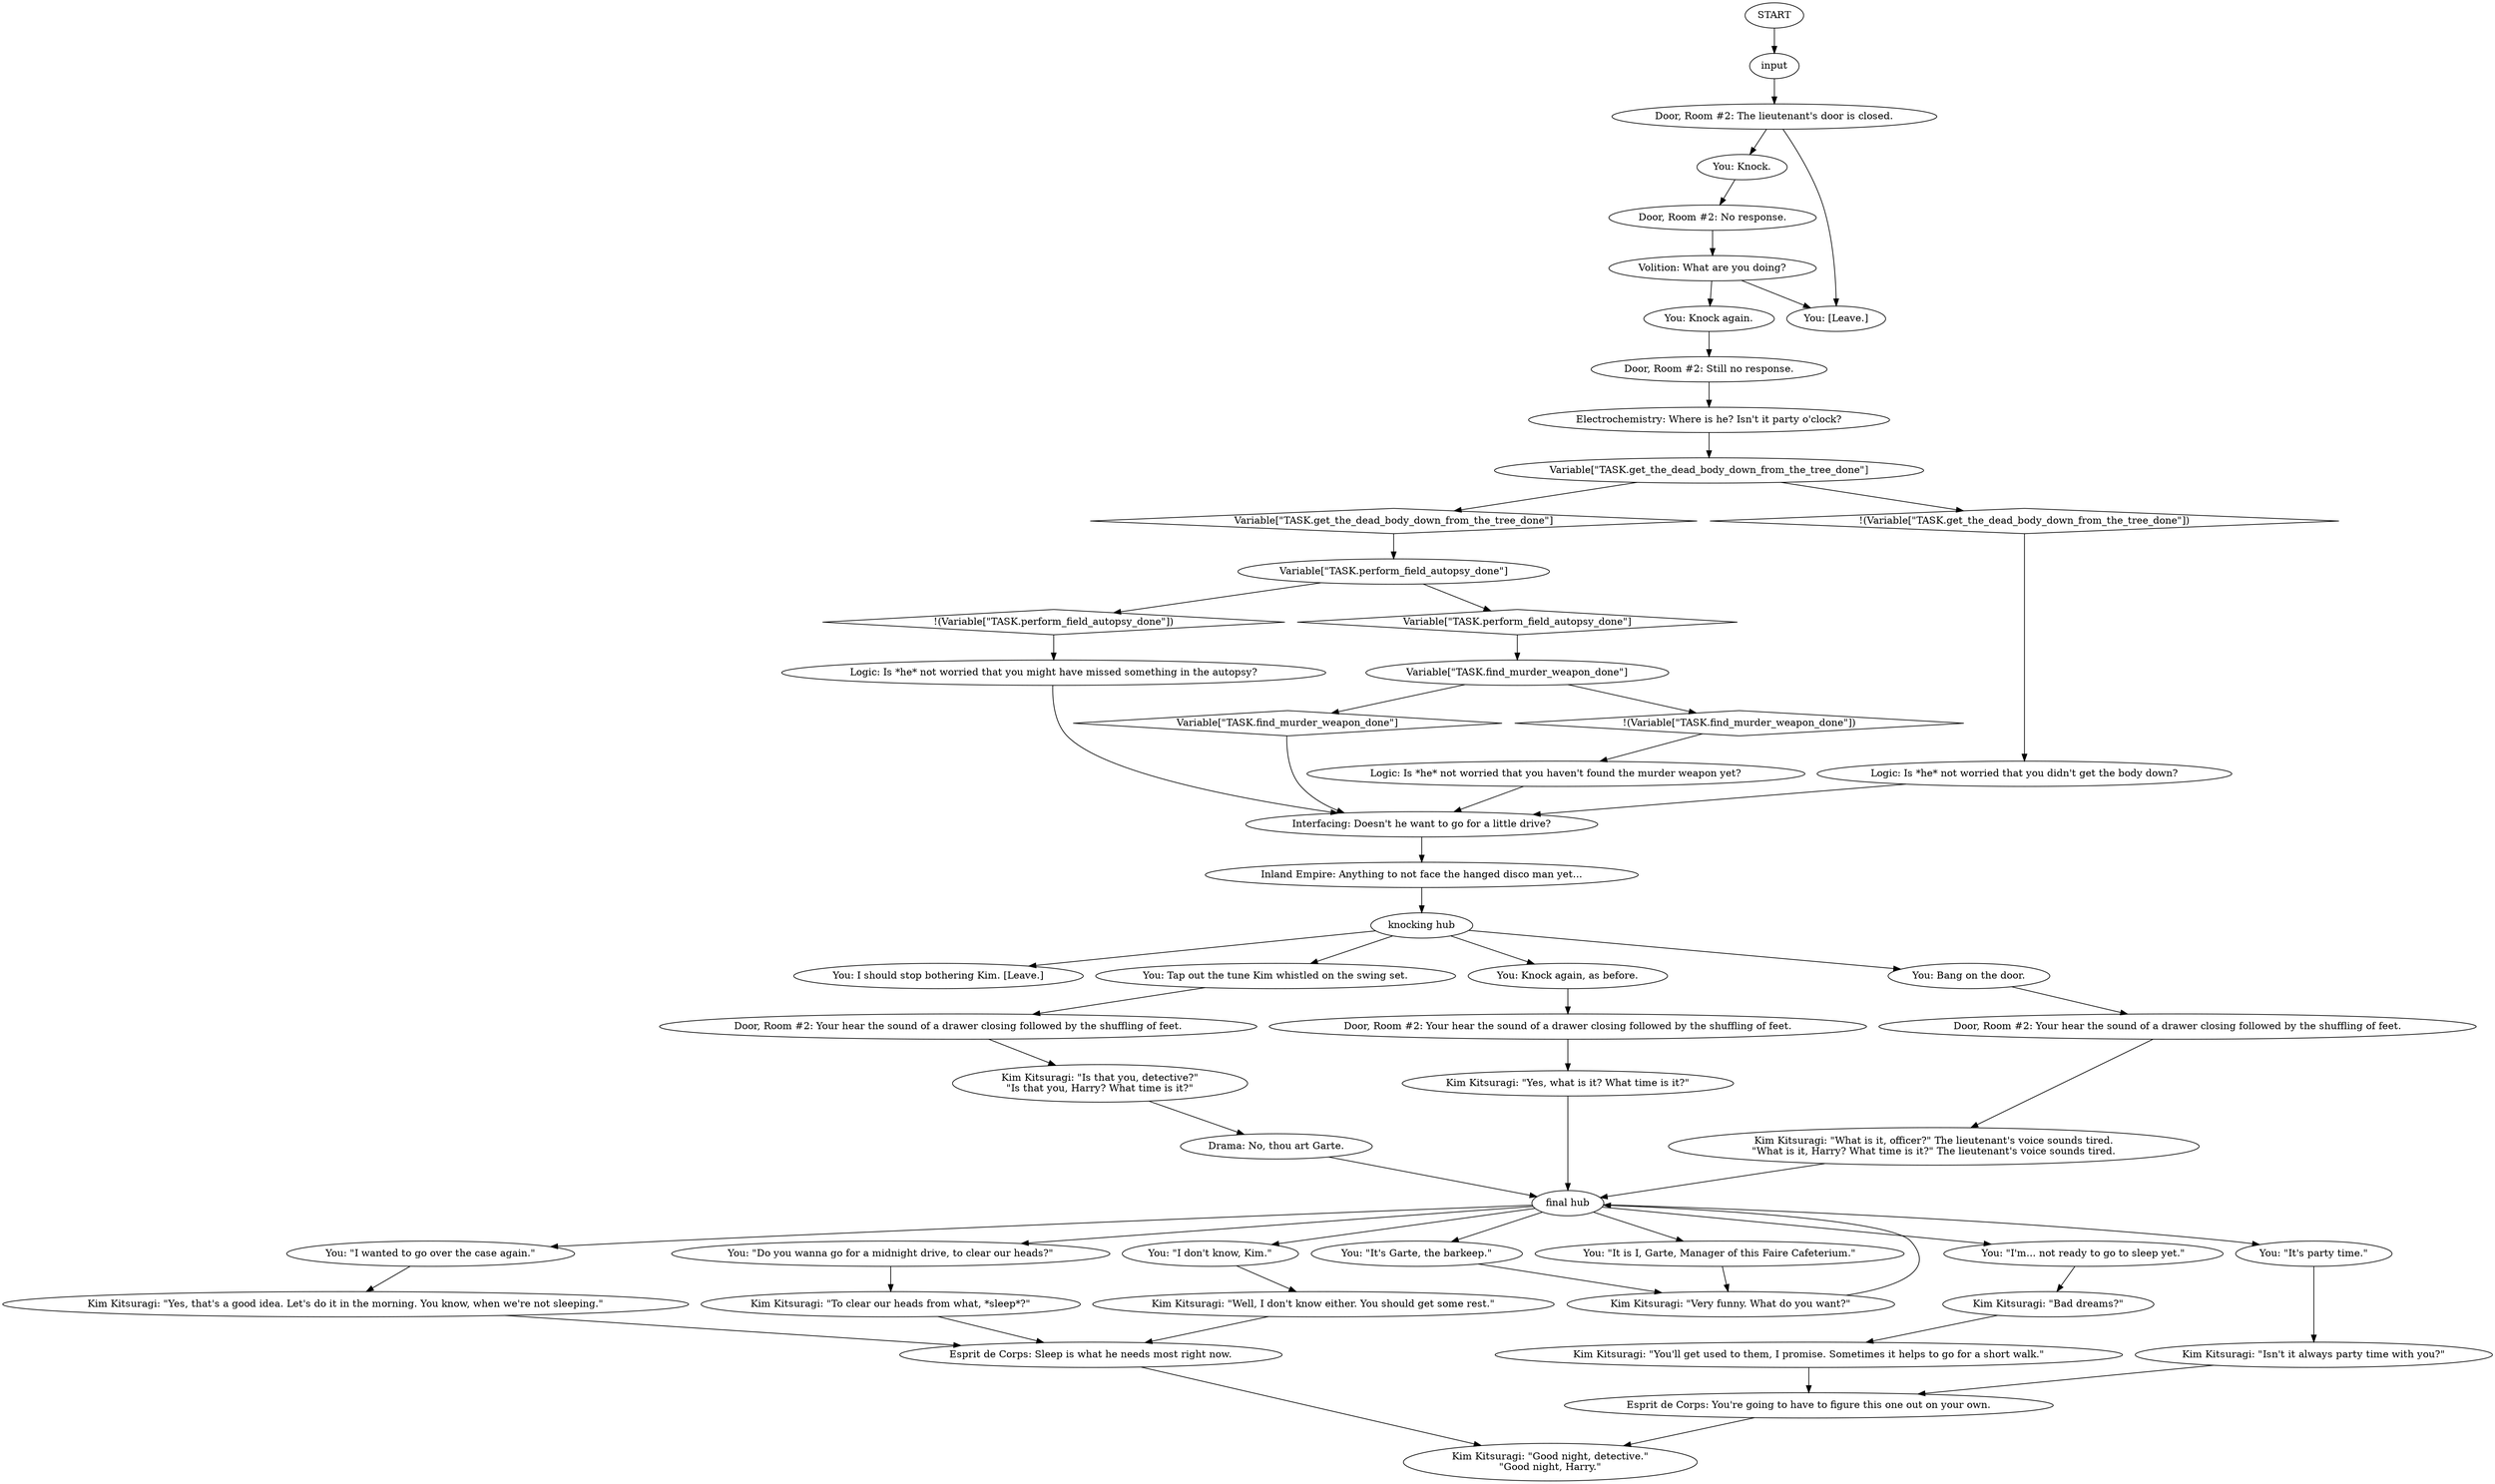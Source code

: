 # Helen - EasterEggs / Flow – WHIRLING / KIM DOOR
# Knocking on Kim's door.
# ==================================================
digraph G {
	  0 [label="START"];
	  1 [label="input"];
	  2 [label="Variable[\"TASK.find_murder_weapon_done\"]"];
	  3 [label="Variable[\"TASK.find_murder_weapon_done\"]", shape=diamond];
	  4 [label="!(Variable[\"TASK.find_murder_weapon_done\"])", shape=diamond];
	  5 [label="Door, Room #2: Your hear the sound of a drawer closing followed by the shuffling of feet."];
	  6 [label="Electrochemistry: Where is he? Isn't it party o'clock?"];
	  7 [label="Variable[\"TASK.perform_field_autopsy_done\"]"];
	  8 [label="Variable[\"TASK.perform_field_autopsy_done\"]", shape=diamond];
	  9 [label="!(Variable[\"TASK.perform_field_autopsy_done\"])", shape=diamond];
	  10 [label="Door, Room #2: Your hear the sound of a drawer closing followed by the shuffling of feet."];
	  11 [label="You: \"Do you wanna go for a midnight drive, to clear our heads?\""];
	  12 [label="Kim Kitsuragi: \"Very funny. What do you want?\""];
	  13 [label="Kim Kitsuragi: \"Isn't it always party time with you?\""];
	  14 [label="You: \"It's party time.\""];
	  15 [label="Inland Empire: Anything to not face the hanged disco man yet..."];
	  16 [label="Esprit de Corps: You're going to have to figure this one out on your own."];
	  17 [label="Kim Kitsuragi: \"Well, I don't know either. You should get some rest.\""];
	  18 [label="Logic: Is *he* not worried that you might have missed something in the autopsy?"];
	  19 [label="final hub"];
	  20 [label="Kim Kitsuragi: \"Bad dreams?\""];
	  21 [label="Logic: Is *he* not worried that you didn't get the body down?"];
	  22 [label="Kim Kitsuragi: \"Yes, that's a good idea. Let's do it in the morning. You know, when we're not sleeping.\""];
	  23 [label="Kim Kitsuragi: \"To clear our heads from what, *sleep*?\""];
	  24 [label="You: \"I don't know, Kim.\""];
	  25 [label="Variable[\"TASK.get_the_dead_body_down_from_the_tree_done\"]"];
	  26 [label="Variable[\"TASK.get_the_dead_body_down_from_the_tree_done\"]", shape=diamond];
	  27 [label="!(Variable[\"TASK.get_the_dead_body_down_from_the_tree_done\"])", shape=diamond];
	  28 [label="You: Knock."];
	  29 [label="Kim Kitsuragi: \"What is it, officer?\" The lieutenant's voice sounds tired.\n\"What is it, Harry? What time is it?\" The lieutenant's voice sounds tired."];
	  30 [label="Door, Room #2: The lieutenant's door is closed."];
	  31 [label="Door, Room #2: Still no response."];
	  32 [label="Kim Kitsuragi: \"You'll get used to them, I promise. Sometimes it helps to go for a short walk.\""];
	  33 [label="You: \"I wanted to go over the case again.\""];
	  34 [label="You: I should stop bothering Kim. [Leave.]"];
	  35 [label="Kim Kitsuragi: \"Is that you, detective?\"\n\"Is that you, Harry? What time is it?\""];
	  36 [label="Kim Kitsuragi: \"Good night, detective.\"\n\"Good night, Harry.\""];
	  37 [label="Door, Room #2: Your hear the sound of a drawer closing followed by the shuffling of feet."];
	  38 [label="Kim Kitsuragi: \"Yes, what is it? What time is it?\""];
	  39 [label="You: [Leave.]"];
	  40 [label="Door, Room #2: No response."];
	  41 [label="You: Tap out the tune Kim whistled on the swing set."];
	  43 [label="You: Knock again, as before."];
	  44 [label="Logic: Is *he* not worried that you haven't found the murder weapon yet?"];
	  45 [label="You: \"It's Garte, the barkeep.\""];
	  46 [label="knocking hub"];
	  47 [label="Volition: What are you doing?"];
	  48 [label="Interfacing: Doesn't he want to go for a little drive?"];
	  49 [label="You: Bang on the door."];
	  50 [label="Drama: No, thou art Garte."];
	  51 [label="You: Knock again."];
	  52 [label="You: \"I'm... not ready to go to sleep yet.\""];
	  53 [label="You: \"It is I, Garte, Manager of this Faire Cafeterium.\""];
	  54 [label="Esprit de Corps: Sleep is what he needs most right now."];
	  0 -> 1
	  1 -> 30
	  2 -> 3
	  2 -> 4
	  3 -> 48
	  4 -> 44
	  5 -> 29
	  6 -> 25
	  7 -> 8
	  7 -> 9
	  8 -> 2
	  9 -> 18
	  10 -> 35
	  11 -> 23
	  12 -> 19
	  13 -> 16
	  14 -> 13
	  15 -> 46
	  16 -> 36
	  17 -> 54
	  18 -> 48
	  19 -> 33
	  19 -> 11
	  19 -> 45
	  19 -> 14
	  19 -> 52
	  19 -> 53
	  19 -> 24
	  20 -> 32
	  21 -> 48
	  22 -> 54
	  23 -> 54
	  24 -> 17
	  25 -> 26
	  25 -> 27
	  26 -> 7
	  27 -> 21
	  28 -> 40
	  29 -> 19
	  30 -> 28
	  30 -> 39
	  31 -> 6
	  32 -> 16
	  33 -> 22
	  35 -> 50
	  37 -> 38
	  38 -> 19
	  40 -> 47
	  41 -> 10
	  43 -> 37
	  44 -> 48
	  45 -> 12
	  46 -> 41
	  46 -> 34
	  46 -> 43
	  46 -> 49
	  47 -> 51
	  47 -> 39
	  48 -> 15
	  49 -> 5
	  50 -> 19
	  51 -> 31
	  52 -> 20
	  53 -> 12
	  54 -> 36
}

